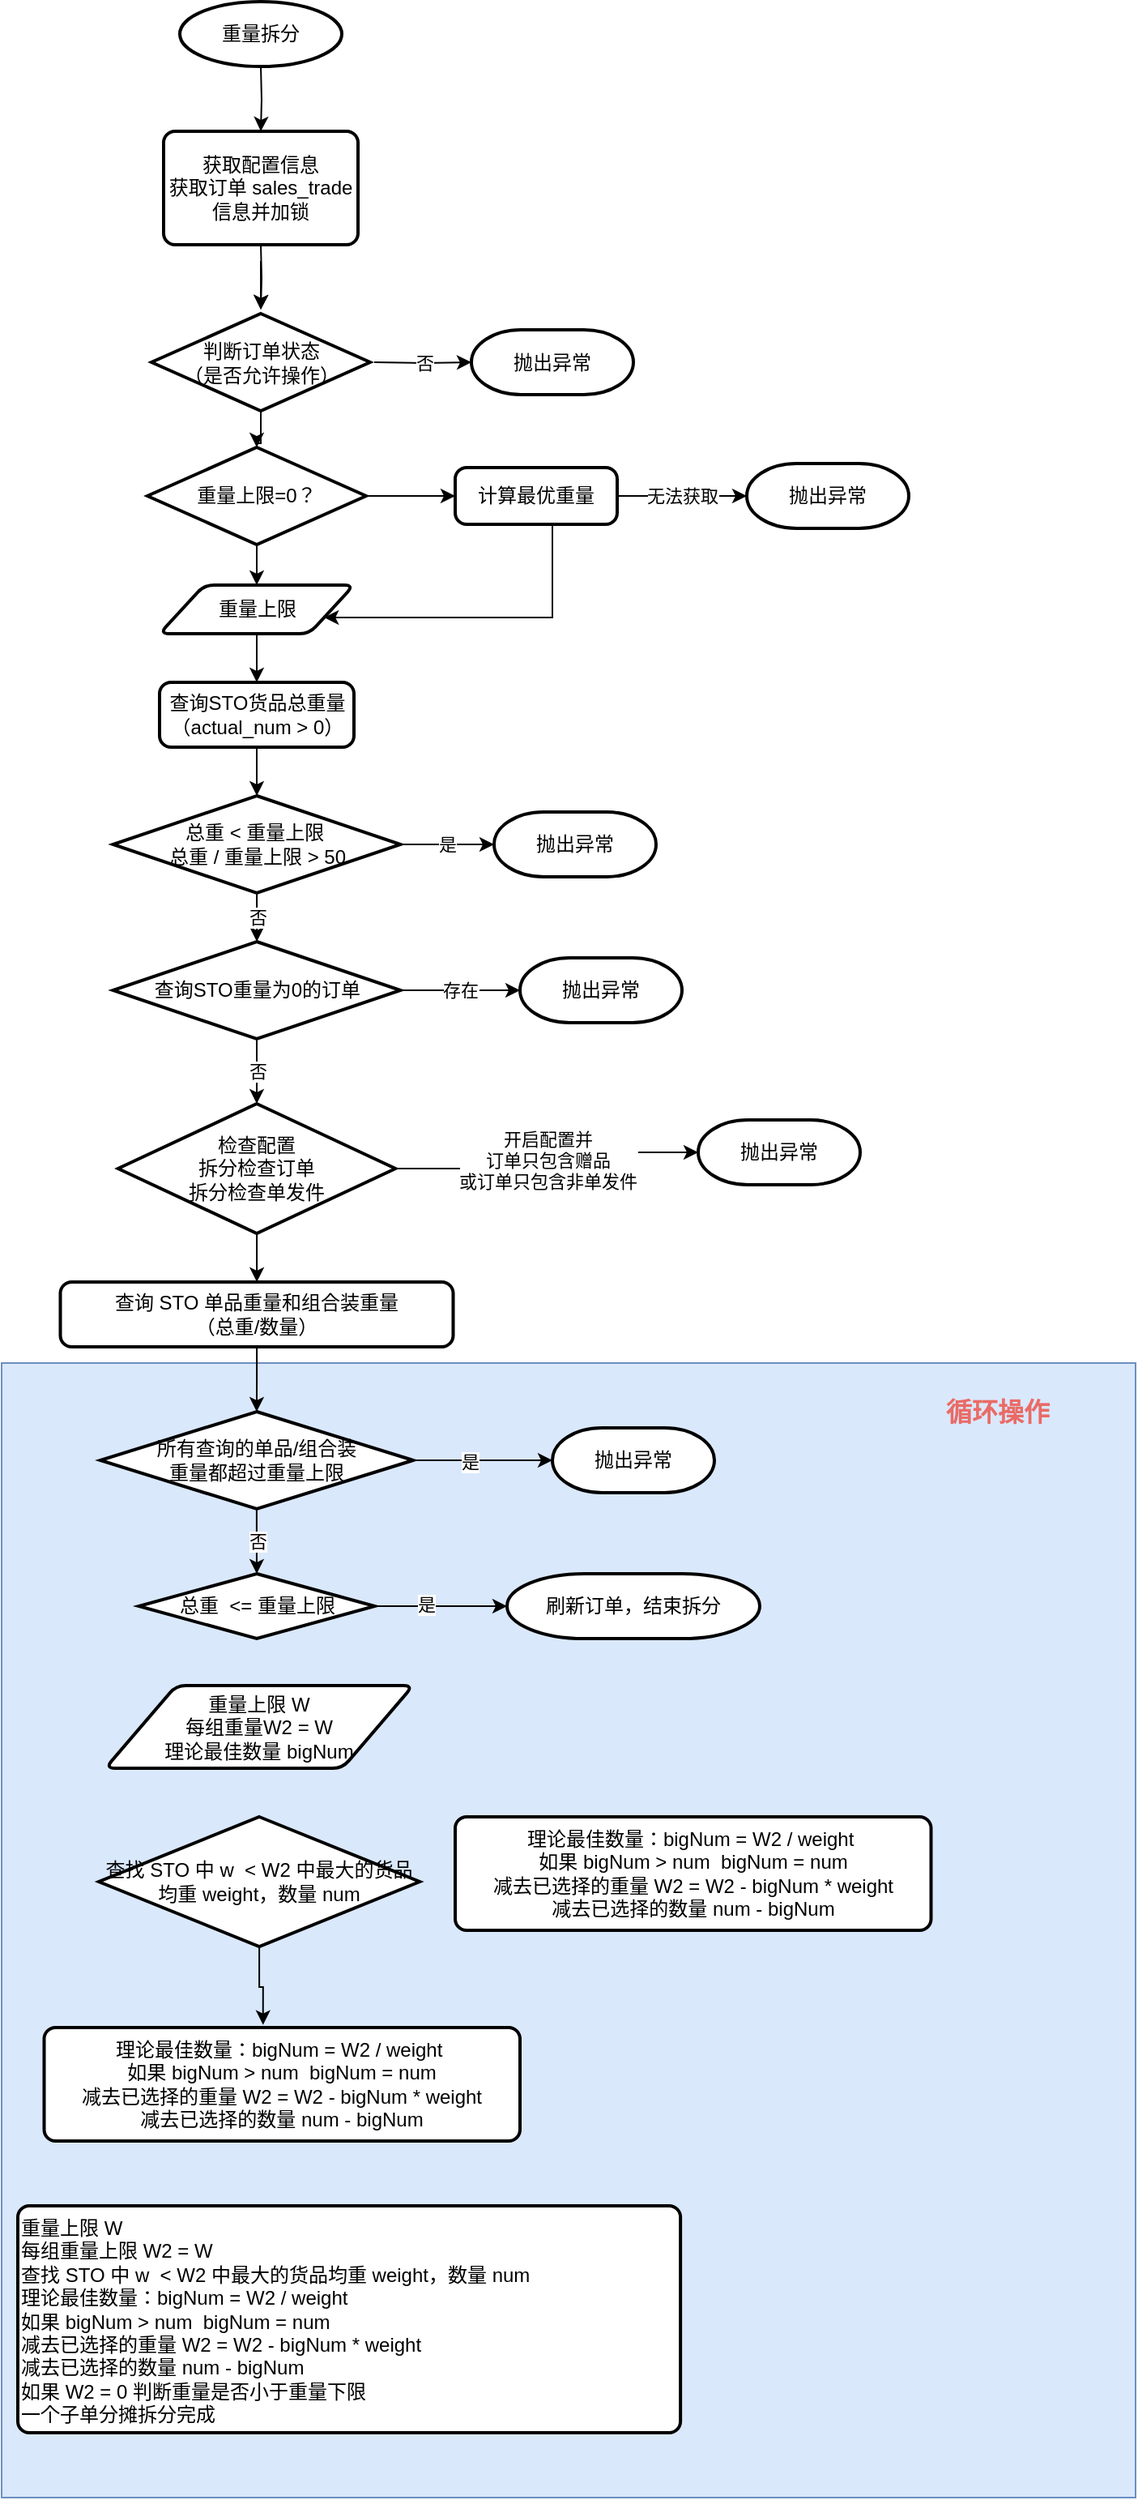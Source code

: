 <mxfile version="15.9.6" type="github">
  <diagram id="C5RBs43oDa-KdzZeNtuy" name="Page-1">
    <mxGraphModel dx="1038" dy="547" grid="1" gridSize="10" guides="1" tooltips="1" connect="1" arrows="1" fold="1" page="1" pageScale="1" pageWidth="827" pageHeight="1169" math="0" shadow="0">
      <root>
        <mxCell id="WIyWlLk6GJQsqaUBKTNV-0" />
        <mxCell id="WIyWlLk6GJQsqaUBKTNV-1" parent="WIyWlLk6GJQsqaUBKTNV-0" />
        <mxCell id="njuP0xFI8WVh34JiceHF-87" value="" style="whiteSpace=wrap;html=1;aspect=fixed;fillColor=#dae8fc;strokeColor=#6c8ebf;" vertex="1" parent="WIyWlLk6GJQsqaUBKTNV-1">
          <mxGeometry x="60" y="970" width="700" height="700" as="geometry" />
        </mxCell>
        <mxCell id="njuP0xFI8WVh34JiceHF-4" value="" style="edgeStyle=orthogonalEdgeStyle;rounded=0;orthogonalLoop=1;jettySize=auto;html=1;" edge="1" parent="WIyWlLk6GJQsqaUBKTNV-1">
          <mxGeometry relative="1" as="geometry">
            <mxPoint x="220.0" y="170" as="sourcePoint" />
            <mxPoint x="220.0" y="210" as="targetPoint" />
          </mxGeometry>
        </mxCell>
        <mxCell id="njuP0xFI8WVh34JiceHF-6" value="" style="edgeStyle=orthogonalEdgeStyle;rounded=0;orthogonalLoop=1;jettySize=auto;html=1;" edge="1" parent="WIyWlLk6GJQsqaUBKTNV-1">
          <mxGeometry relative="1" as="geometry">
            <mxPoint x="220.0" y="290" as="sourcePoint" />
            <mxPoint x="220.0" y="320" as="targetPoint" />
          </mxGeometry>
        </mxCell>
        <mxCell id="njuP0xFI8WVh34JiceHF-18" value="否" style="edgeStyle=orthogonalEdgeStyle;rounded=0;orthogonalLoop=1;jettySize=auto;html=1;" edge="1" parent="WIyWlLk6GJQsqaUBKTNV-1" target="njuP0xFI8WVh34JiceHF-16">
          <mxGeometry relative="1" as="geometry">
            <mxPoint x="290.0" y="352.5" as="sourcePoint" />
          </mxGeometry>
        </mxCell>
        <mxCell id="njuP0xFI8WVh34JiceHF-19" value="" style="edgeStyle=orthogonalEdgeStyle;rounded=0;orthogonalLoop=1;jettySize=auto;html=1;" edge="1" parent="WIyWlLk6GJQsqaUBKTNV-1">
          <mxGeometry relative="1" as="geometry">
            <mxPoint x="220.0" y="280" as="sourcePoint" />
            <mxPoint x="220.0" y="320" as="targetPoint" />
          </mxGeometry>
        </mxCell>
        <mxCell id="njuP0xFI8WVh34JiceHF-16" value="抛出异常" style="strokeWidth=2;html=1;shape=mxgraph.flowchart.terminator;whiteSpace=wrap;" vertex="1" parent="WIyWlLk6GJQsqaUBKTNV-1">
          <mxGeometry x="350" y="332.5" width="100" height="40" as="geometry" />
        </mxCell>
        <mxCell id="njuP0xFI8WVh34JiceHF-17" value="&lt;span&gt;重量拆分&lt;/span&gt;" style="strokeWidth=2;html=1;shape=mxgraph.flowchart.start_1;whiteSpace=wrap;" vertex="1" parent="WIyWlLk6GJQsqaUBKTNV-1">
          <mxGeometry x="170" y="130" width="100" height="40" as="geometry" />
        </mxCell>
        <mxCell id="njuP0xFI8WVh34JiceHF-55" style="edgeStyle=orthogonalEdgeStyle;rounded=0;orthogonalLoop=1;jettySize=auto;html=1;entryX=0.5;entryY=0;entryDx=0;entryDy=0;" edge="1" parent="WIyWlLk6GJQsqaUBKTNV-1" source="njuP0xFI8WVh34JiceHF-25" target="njuP0xFI8WVh34JiceHF-49">
          <mxGeometry relative="1" as="geometry" />
        </mxCell>
        <mxCell id="njuP0xFI8WVh34JiceHF-25" value="重量上限" style="shape=parallelogram;html=1;strokeWidth=2;perimeter=parallelogramPerimeter;whiteSpace=wrap;rounded=1;arcSize=12;size=0.23;" vertex="1" parent="WIyWlLk6GJQsqaUBKTNV-1">
          <mxGeometry x="157.5" y="490" width="120" height="30" as="geometry" />
        </mxCell>
        <mxCell id="njuP0xFI8WVh34JiceHF-33" value="" style="edgeStyle=orthogonalEdgeStyle;rounded=0;orthogonalLoop=1;jettySize=auto;html=1;" edge="1" parent="WIyWlLk6GJQsqaUBKTNV-1" source="njuP0xFI8WVh34JiceHF-28" target="njuP0xFI8WVh34JiceHF-31">
          <mxGeometry relative="1" as="geometry" />
        </mxCell>
        <mxCell id="njuP0xFI8WVh34JiceHF-28" value="&lt;span&gt;判断订单状态&lt;/span&gt;&lt;br&gt;&lt;span&gt;（是否允许操作）&lt;/span&gt;" style="strokeWidth=2;html=1;shape=mxgraph.flowchart.decision;whiteSpace=wrap;" vertex="1" parent="WIyWlLk6GJQsqaUBKTNV-1">
          <mxGeometry x="152.5" y="322.5" width="135" height="60" as="geometry" />
        </mxCell>
        <mxCell id="njuP0xFI8WVh34JiceHF-34" value="" style="edgeStyle=orthogonalEdgeStyle;rounded=0;orthogonalLoop=1;jettySize=auto;html=1;" edge="1" parent="WIyWlLk6GJQsqaUBKTNV-1" source="njuP0xFI8WVh34JiceHF-31" target="njuP0xFI8WVh34JiceHF-25">
          <mxGeometry relative="1" as="geometry" />
        </mxCell>
        <mxCell id="njuP0xFI8WVh34JiceHF-40" value="" style="edgeStyle=orthogonalEdgeStyle;rounded=0;orthogonalLoop=1;jettySize=auto;html=1;" edge="1" parent="WIyWlLk6GJQsqaUBKTNV-1" source="njuP0xFI8WVh34JiceHF-31" target="njuP0xFI8WVh34JiceHF-39">
          <mxGeometry relative="1" as="geometry" />
        </mxCell>
        <mxCell id="njuP0xFI8WVh34JiceHF-31" value="重量上限=0？" style="strokeWidth=2;html=1;shape=mxgraph.flowchart.decision;whiteSpace=wrap;" vertex="1" parent="WIyWlLk6GJQsqaUBKTNV-1">
          <mxGeometry x="150" y="405" width="135" height="60" as="geometry" />
        </mxCell>
        <mxCell id="njuP0xFI8WVh34JiceHF-37" value="&lt;span&gt;获取配置信息&lt;br&gt;&lt;/span&gt;获取订单 sales_trade 信息并加锁&lt;span&gt;&lt;br&gt;&lt;/span&gt;" style="rounded=1;whiteSpace=wrap;html=1;absoluteArcSize=1;arcSize=14;strokeWidth=2;" vertex="1" parent="WIyWlLk6GJQsqaUBKTNV-1">
          <mxGeometry x="160" y="210" width="120" height="70" as="geometry" />
        </mxCell>
        <mxCell id="njuP0xFI8WVh34JiceHF-44" style="edgeStyle=orthogonalEdgeStyle;rounded=0;orthogonalLoop=1;jettySize=auto;html=1;" edge="1" parent="WIyWlLk6GJQsqaUBKTNV-1" source="njuP0xFI8WVh34JiceHF-39" target="njuP0xFI8WVh34JiceHF-25">
          <mxGeometry relative="1" as="geometry">
            <Array as="points">
              <mxPoint x="400" y="510" />
            </Array>
          </mxGeometry>
        </mxCell>
        <mxCell id="njuP0xFI8WVh34JiceHF-48" value="无法获取" style="edgeStyle=orthogonalEdgeStyle;rounded=0;orthogonalLoop=1;jettySize=auto;html=1;" edge="1" parent="WIyWlLk6GJQsqaUBKTNV-1" source="njuP0xFI8WVh34JiceHF-39" target="njuP0xFI8WVh34JiceHF-45">
          <mxGeometry relative="1" as="geometry" />
        </mxCell>
        <mxCell id="njuP0xFI8WVh34JiceHF-39" value="计算最优重量" style="rounded=1;whiteSpace=wrap;html=1;absoluteArcSize=1;arcSize=14;strokeWidth=2;" vertex="1" parent="WIyWlLk6GJQsqaUBKTNV-1">
          <mxGeometry x="340" y="417.5" width="100" height="35" as="geometry" />
        </mxCell>
        <mxCell id="njuP0xFI8WVh34JiceHF-45" value="抛出异常" style="strokeWidth=2;html=1;shape=mxgraph.flowchart.terminator;whiteSpace=wrap;" vertex="1" parent="WIyWlLk6GJQsqaUBKTNV-1">
          <mxGeometry x="520" y="415" width="100" height="40" as="geometry" />
        </mxCell>
        <mxCell id="njuP0xFI8WVh34JiceHF-56" value="" style="edgeStyle=orthogonalEdgeStyle;rounded=0;orthogonalLoop=1;jettySize=auto;html=1;" edge="1" parent="WIyWlLk6GJQsqaUBKTNV-1" source="njuP0xFI8WVh34JiceHF-49" target="njuP0xFI8WVh34JiceHF-51">
          <mxGeometry relative="1" as="geometry" />
        </mxCell>
        <mxCell id="njuP0xFI8WVh34JiceHF-49" value="查询STO货品总重量（actual_num &amp;gt; 0）" style="rounded=1;whiteSpace=wrap;html=1;absoluteArcSize=1;arcSize=14;strokeWidth=2;" vertex="1" parent="WIyWlLk6GJQsqaUBKTNV-1">
          <mxGeometry x="157.5" y="550" width="120" height="40" as="geometry" />
        </mxCell>
        <mxCell id="njuP0xFI8WVh34JiceHF-58" value="是" style="edgeStyle=orthogonalEdgeStyle;rounded=0;orthogonalLoop=1;jettySize=auto;html=1;" edge="1" parent="WIyWlLk6GJQsqaUBKTNV-1" source="njuP0xFI8WVh34JiceHF-51" target="njuP0xFI8WVh34JiceHF-57">
          <mxGeometry relative="1" as="geometry" />
        </mxCell>
        <mxCell id="njuP0xFI8WVh34JiceHF-60" value="否" style="edgeStyle=orthogonalEdgeStyle;rounded=0;orthogonalLoop=1;jettySize=auto;html=1;" edge="1" parent="WIyWlLk6GJQsqaUBKTNV-1" source="njuP0xFI8WVh34JiceHF-51" target="njuP0xFI8WVh34JiceHF-59">
          <mxGeometry relative="1" as="geometry" />
        </mxCell>
        <mxCell id="njuP0xFI8WVh34JiceHF-51" value="总重 &amp;lt; 重量上限&amp;nbsp;&lt;br&gt;总重 / 重量上限 &amp;gt; 50" style="strokeWidth=2;html=1;shape=mxgraph.flowchart.decision;whiteSpace=wrap;" vertex="1" parent="WIyWlLk6GJQsqaUBKTNV-1">
          <mxGeometry x="128.75" y="620" width="177.5" height="60" as="geometry" />
        </mxCell>
        <mxCell id="njuP0xFI8WVh34JiceHF-57" value="抛出异常" style="strokeWidth=2;html=1;shape=mxgraph.flowchart.terminator;whiteSpace=wrap;" vertex="1" parent="WIyWlLk6GJQsqaUBKTNV-1">
          <mxGeometry x="364" y="630" width="100" height="40" as="geometry" />
        </mxCell>
        <mxCell id="njuP0xFI8WVh34JiceHF-62" value="存在" style="edgeStyle=orthogonalEdgeStyle;rounded=0;orthogonalLoop=1;jettySize=auto;html=1;" edge="1" parent="WIyWlLk6GJQsqaUBKTNV-1" source="njuP0xFI8WVh34JiceHF-59" target="njuP0xFI8WVh34JiceHF-61">
          <mxGeometry relative="1" as="geometry" />
        </mxCell>
        <mxCell id="njuP0xFI8WVh34JiceHF-64" value="否" style="edgeStyle=orthogonalEdgeStyle;rounded=0;orthogonalLoop=1;jettySize=auto;html=1;" edge="1" parent="WIyWlLk6GJQsqaUBKTNV-1" source="njuP0xFI8WVh34JiceHF-59" target="njuP0xFI8WVh34JiceHF-63">
          <mxGeometry relative="1" as="geometry" />
        </mxCell>
        <mxCell id="njuP0xFI8WVh34JiceHF-59" value="查询STO重量为0的订单" style="strokeWidth=2;html=1;shape=mxgraph.flowchart.decision;whiteSpace=wrap;" vertex="1" parent="WIyWlLk6GJQsqaUBKTNV-1">
          <mxGeometry x="128.75" y="710" width="177.5" height="60" as="geometry" />
        </mxCell>
        <mxCell id="njuP0xFI8WVh34JiceHF-61" value="抛出异常" style="strokeWidth=2;html=1;shape=mxgraph.flowchart.terminator;whiteSpace=wrap;" vertex="1" parent="WIyWlLk6GJQsqaUBKTNV-1">
          <mxGeometry x="380" y="720" width="100" height="40" as="geometry" />
        </mxCell>
        <mxCell id="njuP0xFI8WVh34JiceHF-66" value="开启配置并&lt;br&gt;订单只包含赠品&lt;br&gt;或订单只包含非单发件" style="edgeStyle=orthogonalEdgeStyle;rounded=0;orthogonalLoop=1;jettySize=auto;html=1;" edge="1" parent="WIyWlLk6GJQsqaUBKTNV-1" source="njuP0xFI8WVh34JiceHF-63" target="njuP0xFI8WVh34JiceHF-65">
          <mxGeometry relative="1" as="geometry" />
        </mxCell>
        <mxCell id="njuP0xFI8WVh34JiceHF-68" value="" style="edgeStyle=orthogonalEdgeStyle;rounded=0;orthogonalLoop=1;jettySize=auto;html=1;" edge="1" parent="WIyWlLk6GJQsqaUBKTNV-1" source="njuP0xFI8WVh34JiceHF-63" target="njuP0xFI8WVh34JiceHF-67">
          <mxGeometry relative="1" as="geometry" />
        </mxCell>
        <mxCell id="njuP0xFI8WVh34JiceHF-63" value="检查配置&lt;br&gt;拆分检查订单&lt;br&gt;拆分检查单发件" style="strokeWidth=2;html=1;shape=mxgraph.flowchart.decision;whiteSpace=wrap;" vertex="1" parent="WIyWlLk6GJQsqaUBKTNV-1">
          <mxGeometry x="131.88" y="810" width="171.25" height="80" as="geometry" />
        </mxCell>
        <mxCell id="njuP0xFI8WVh34JiceHF-65" value="抛出异常" style="strokeWidth=2;html=1;shape=mxgraph.flowchart.terminator;whiteSpace=wrap;" vertex="1" parent="WIyWlLk6GJQsqaUBKTNV-1">
          <mxGeometry x="490" y="820" width="100" height="40" as="geometry" />
        </mxCell>
        <mxCell id="njuP0xFI8WVh34JiceHF-70" value="" style="edgeStyle=orthogonalEdgeStyle;rounded=0;orthogonalLoop=1;jettySize=auto;html=1;" edge="1" parent="WIyWlLk6GJQsqaUBKTNV-1" source="njuP0xFI8WVh34JiceHF-67" target="njuP0xFI8WVh34JiceHF-69">
          <mxGeometry relative="1" as="geometry" />
        </mxCell>
        <mxCell id="njuP0xFI8WVh34JiceHF-67" value="查询 STO 单品重量和组合装重量&lt;br&gt;（总重/数量）" style="rounded=1;whiteSpace=wrap;html=1;absoluteArcSize=1;arcSize=14;strokeWidth=2;" vertex="1" parent="WIyWlLk6GJQsqaUBKTNV-1">
          <mxGeometry x="96.25" y="920" width="242.5" height="40" as="geometry" />
        </mxCell>
        <mxCell id="njuP0xFI8WVh34JiceHF-72" value="" style="edgeStyle=orthogonalEdgeStyle;rounded=0;orthogonalLoop=1;jettySize=auto;html=1;" edge="1" parent="WIyWlLk6GJQsqaUBKTNV-1" source="njuP0xFI8WVh34JiceHF-69" target="njuP0xFI8WVh34JiceHF-71">
          <mxGeometry relative="1" as="geometry" />
        </mxCell>
        <mxCell id="njuP0xFI8WVh34JiceHF-73" value="是" style="edgeLabel;html=1;align=center;verticalAlign=middle;resizable=0;points=[];" vertex="1" connectable="0" parent="njuP0xFI8WVh34JiceHF-72">
          <mxGeometry x="-0.188" y="-1" relative="1" as="geometry">
            <mxPoint as="offset" />
          </mxGeometry>
        </mxCell>
        <mxCell id="njuP0xFI8WVh34JiceHF-81" value="否&lt;br&gt;" style="edgeStyle=orthogonalEdgeStyle;rounded=0;orthogonalLoop=1;jettySize=auto;html=1;entryX=0.5;entryY=0;entryDx=0;entryDy=0;entryPerimeter=0;" edge="1" parent="WIyWlLk6GJQsqaUBKTNV-1" source="njuP0xFI8WVh34JiceHF-69" target="njuP0xFI8WVh34JiceHF-75">
          <mxGeometry relative="1" as="geometry" />
        </mxCell>
        <mxCell id="njuP0xFI8WVh34JiceHF-69" value="所有查询的单品/组合装&lt;br&gt;重量都超过重量上限" style="strokeWidth=2;html=1;shape=mxgraph.flowchart.decision;whiteSpace=wrap;" vertex="1" parent="WIyWlLk6GJQsqaUBKTNV-1">
          <mxGeometry x="120.93" y="1000" width="193.13" height="60" as="geometry" />
        </mxCell>
        <mxCell id="njuP0xFI8WVh34JiceHF-71" value="抛出异常" style="strokeWidth=2;html=1;shape=mxgraph.flowchart.terminator;whiteSpace=wrap;" vertex="1" parent="WIyWlLk6GJQsqaUBKTNV-1">
          <mxGeometry x="400" y="1010" width="100" height="40" as="geometry" />
        </mxCell>
        <mxCell id="njuP0xFI8WVh34JiceHF-78" value="" style="edgeStyle=orthogonalEdgeStyle;rounded=0;orthogonalLoop=1;jettySize=auto;html=1;" edge="1" parent="WIyWlLk6GJQsqaUBKTNV-1" source="njuP0xFI8WVh34JiceHF-75" target="njuP0xFI8WVh34JiceHF-77">
          <mxGeometry relative="1" as="geometry" />
        </mxCell>
        <mxCell id="njuP0xFI8WVh34JiceHF-79" value="是" style="edgeLabel;html=1;align=center;verticalAlign=middle;resizable=0;points=[];" vertex="1" connectable="0" parent="njuP0xFI8WVh34JiceHF-78">
          <mxGeometry x="-0.244" y="1" relative="1" as="geometry">
            <mxPoint as="offset" />
          </mxGeometry>
        </mxCell>
        <mxCell id="njuP0xFI8WVh34JiceHF-75" value="总重&amp;nbsp; &amp;lt;= 重量上限" style="strokeWidth=2;html=1;shape=mxgraph.flowchart.decision;whiteSpace=wrap;" vertex="1" parent="WIyWlLk6GJQsqaUBKTNV-1">
          <mxGeometry x="144.69" y="1100" width="145.62" height="40" as="geometry" />
        </mxCell>
        <mxCell id="njuP0xFI8WVh34JiceHF-77" value="刷新订单，结束拆分" style="strokeWidth=2;html=1;shape=mxgraph.flowchart.terminator;whiteSpace=wrap;" vertex="1" parent="WIyWlLk6GJQsqaUBKTNV-1">
          <mxGeometry x="372" y="1100" width="156" height="40" as="geometry" />
        </mxCell>
        <mxCell id="njuP0xFI8WVh34JiceHF-80" value="重量上限 W&lt;br&gt;&lt;div&gt;&lt;span&gt;每组重量上限 W2 = W&lt;/span&gt;&lt;/div&gt;&lt;div&gt;查找 STO 中 w&amp;nbsp; &amp;lt; W2 中最大的货品均重 weight，数量 num&lt;/div&gt;&lt;div&gt;理论最佳数量：bigNum = W2 / weight&amp;nbsp;&lt;/div&gt;&lt;div&gt;如果 bigNum &amp;gt; num&amp;nbsp; bigNum = num&lt;/div&gt;&lt;div&gt;减去已选择的重量 W2 = W2 - bigNum * weight&lt;/div&gt;&lt;div&gt;减去已选择的数量 num - bigNum&lt;/div&gt;&lt;div&gt;如果 W2 = 0 判断重量是否小于重量下限&lt;/div&gt;&lt;div&gt;一个子单分摊拆分完成&lt;/div&gt;" style="rounded=1;whiteSpace=wrap;html=1;absoluteArcSize=1;arcSize=14;strokeWidth=2;align=left;verticalAlign=top;" vertex="1" parent="WIyWlLk6GJQsqaUBKTNV-1">
          <mxGeometry x="70" y="1490" width="409.07" height="140" as="geometry" />
        </mxCell>
        <mxCell id="njuP0xFI8WVh34JiceHF-82" value="重量上限 W&lt;br&gt;每组重量W2 = W&lt;br&gt;理论最佳数量 bigNum" style="shape=parallelogram;html=1;strokeWidth=2;perimeter=parallelogramPerimeter;whiteSpace=wrap;rounded=1;arcSize=12;size=0.23;" vertex="1" parent="WIyWlLk6GJQsqaUBKTNV-1">
          <mxGeometry x="124.06" y="1169" width="190" height="51" as="geometry" />
        </mxCell>
        <mxCell id="njuP0xFI8WVh34JiceHF-85" style="edgeStyle=orthogonalEdgeStyle;rounded=0;orthogonalLoop=1;jettySize=auto;html=1;entryX=0.46;entryY=-0.024;entryDx=0;entryDy=0;entryPerimeter=0;" edge="1" parent="WIyWlLk6GJQsqaUBKTNV-1" source="njuP0xFI8WVh34JiceHF-83" target="njuP0xFI8WVh34JiceHF-84">
          <mxGeometry relative="1" as="geometry" />
        </mxCell>
        <mxCell id="njuP0xFI8WVh34JiceHF-83" value="&lt;span style=&quot;text-align: left&quot;&gt;查找 STO 中 w&amp;nbsp; &amp;lt; W2 中最大的货品均重 weight，数量 num&lt;/span&gt;" style="strokeWidth=2;html=1;shape=mxgraph.flowchart.decision;whiteSpace=wrap;" vertex="1" parent="WIyWlLk6GJQsqaUBKTNV-1">
          <mxGeometry x="120" y="1250" width="198.12" height="80" as="geometry" />
        </mxCell>
        <mxCell id="njuP0xFI8WVh34JiceHF-84" value="&lt;span&gt;理论最佳数量：bigNum = W2 / weight&amp;nbsp;&lt;/span&gt;&lt;br&gt;&lt;div&gt;如果 bigNum &amp;gt; num&amp;nbsp; bigNum = num&lt;/div&gt;&lt;div&gt;减去已选择的重量 W2 = W2 - bigNum * weight&lt;/div&gt;&lt;div style=&quot;&quot;&gt;减去已选择的数量 num - bigNum&lt;/div&gt;" style="rounded=1;whiteSpace=wrap;html=1;absoluteArcSize=1;arcSize=14;strokeWidth=2;align=center;verticalAlign=top;" vertex="1" parent="WIyWlLk6GJQsqaUBKTNV-1">
          <mxGeometry x="86.25" y="1380" width="293.75" height="70" as="geometry" />
        </mxCell>
        <mxCell id="njuP0xFI8WVh34JiceHF-86" value="&lt;span&gt;理论最佳数量：bigNum = W2 / weight&amp;nbsp;&lt;/span&gt;&lt;br&gt;&lt;div&gt;如果 bigNum &amp;gt; num&amp;nbsp; bigNum = num&lt;/div&gt;&lt;div&gt;减去已选择的重量 W2 = W2 - bigNum * weight&lt;/div&gt;&lt;div style=&quot;&quot;&gt;减去已选择的数量 num - bigNum&lt;/div&gt;" style="rounded=1;whiteSpace=wrap;html=1;absoluteArcSize=1;arcSize=14;strokeWidth=2;align=center;verticalAlign=top;" vertex="1" parent="WIyWlLk6GJQsqaUBKTNV-1">
          <mxGeometry x="340" y="1250" width="293.75" height="70" as="geometry" />
        </mxCell>
        <mxCell id="njuP0xFI8WVh34JiceHF-88" value="循环操作" style="text;html=1;strokeColor=none;fillColor=#dae8fc;align=center;verticalAlign=middle;whiteSpace=wrap;rounded=0;fontStyle=1;fontSize=16;labelBorderColor=none;fontColor=#EA6B66;" vertex="1" parent="WIyWlLk6GJQsqaUBKTNV-1">
          <mxGeometry x="600" y="980" width="150" height="40" as="geometry" />
        </mxCell>
      </root>
    </mxGraphModel>
  </diagram>
</mxfile>
